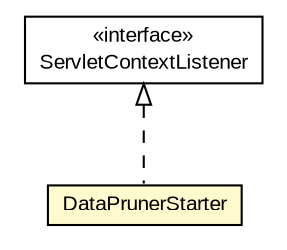 #!/usr/local/bin/dot
#
# Class diagram 
# Generated by UMLGraph version R5_6-24-gf6e263 (http://www.umlgraph.org/)
#

digraph G {
	edge [fontname="arial",fontsize=10,labelfontname="arial",labelfontsize=10];
	node [fontname="arial",fontsize=10,shape=plaintext];
	nodesep=0.25;
	ranksep=0.5;
	// org.miloss.fgsms.auxsrv.DataPrunerStarter
	c284667 [label=<<table title="org.miloss.fgsms.auxsrv.DataPrunerStarter" border="0" cellborder="1" cellspacing="0" cellpadding="2" port="p" bgcolor="lemonChiffon" href="./DataPrunerStarter.html">
		<tr><td><table border="0" cellspacing="0" cellpadding="1">
<tr><td align="center" balign="center"> DataPrunerStarter </td></tr>
		</table></td></tr>
		</table>>, URL="./DataPrunerStarter.html", fontname="arial", fontcolor="black", fontsize=10.0];
	//org.miloss.fgsms.auxsrv.DataPrunerStarter implements javax.servlet.ServletContextListener
	c284745:p -> c284667:p [dir=back,arrowtail=empty,style=dashed];
	// javax.servlet.ServletContextListener
	c284745 [label=<<table title="javax.servlet.ServletContextListener" border="0" cellborder="1" cellspacing="0" cellpadding="2" port="p" href="http://java.sun.com/j2se/1.4.2/docs/api/javax/servlet/ServletContextListener.html">
		<tr><td><table border="0" cellspacing="0" cellpadding="1">
<tr><td align="center" balign="center"> &#171;interface&#187; </td></tr>
<tr><td align="center" balign="center"> ServletContextListener </td></tr>
		</table></td></tr>
		</table>>, URL="http://java.sun.com/j2se/1.4.2/docs/api/javax/servlet/ServletContextListener.html", fontname="arial", fontcolor="black", fontsize=10.0];
}


